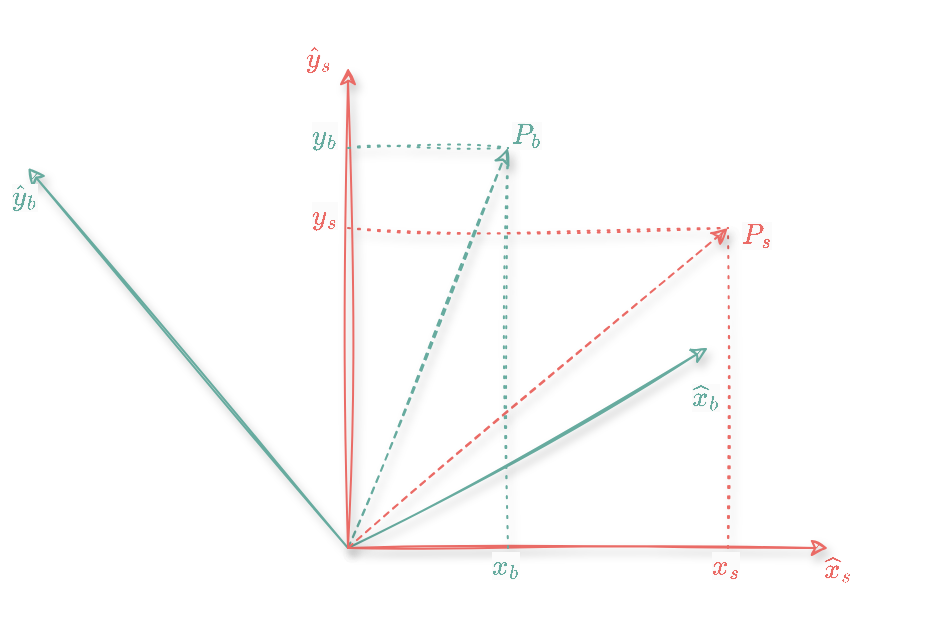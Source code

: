 <mxfile version="24.6.5" type="github" pages="4">
  <diagram name="坐标系的平面旋转" id="sqIEFOJiWXiW4yiuFP-f">
    <mxGraphModel dx="988" dy="546" grid="1" gridSize="10" guides="1" tooltips="1" connect="0" arrows="1" fold="1" page="1" pageScale="1" pageWidth="1169" pageHeight="827" math="1" shadow="0">
      <root>
        <mxCell id="0" />
        <mxCell id="1" parent="0" />
        <mxCell id="Cm8CeiGVVuB-AkB0QFSr-6" value="&lt;p&gt;`\hat{x}_{s}`&lt;br&gt;&lt;/p&gt;" style="text;html=1;align=center;verticalAlign=middle;resizable=0;points=[];autosize=1;strokeColor=none;fillColor=none;fontColor=#EA6B66;sketch=1;curveFitting=1;jiggle=2;shadow=1;" vertex="1" parent="1">
          <mxGeometry x="680" y="505" width="90" height="50" as="geometry" />
        </mxCell>
        <mxCell id="Cm8CeiGVVuB-AkB0QFSr-7" value="&lt;p&gt;`\hat{y}_{s}`&lt;/p&gt;" style="text;html=1;align=center;verticalAlign=middle;resizable=0;points=[];autosize=1;strokeColor=none;fillColor=none;fontColor=#EA6B66;sketch=1;curveFitting=1;jiggle=2;shadow=1;" vertex="1" parent="1">
          <mxGeometry x="420" y="250" width="90" height="50" as="geometry" />
        </mxCell>
        <mxCell id="Cm8CeiGVVuB-AkB0QFSr-36" value="" style="endArrow=none;dashed=1;html=1;dashPattern=1 4;strokeWidth=1;rounded=0;strokeColor=#EA6B66;sketch=1;curveFitting=1;jiggle=2;shadow=1;" edge="1" parent="1">
          <mxGeometry width="50" height="50" relative="1" as="geometry">
            <mxPoint x="670" y="520" as="sourcePoint" />
            <mxPoint x="670" y="360" as="targetPoint" />
          </mxGeometry>
        </mxCell>
        <mxCell id="Cm8CeiGVVuB-AkB0QFSr-37" value="" style="endArrow=none;dashed=1;html=1;dashPattern=1 4;strokeWidth=1;rounded=0;strokeColor=#EA6B66;sketch=1;curveFitting=1;jiggle=2;shadow=1;" edge="1" parent="1">
          <mxGeometry width="50" height="50" relative="1" as="geometry">
            <mxPoint x="480" y="360" as="sourcePoint" />
            <mxPoint x="670" y="360" as="targetPoint" />
          </mxGeometry>
        </mxCell>
        <mxCell id="Cm8CeiGVVuB-AkB0QFSr-28" value="" style="endArrow=classic;html=1;rounded=0;fillColor=#f8cecc;strokeColor=#67AB9F;strokeWidth=1;sketch=1;curveFitting=1;jiggle=2;shadow=1;" edge="1" parent="1">
          <mxGeometry width="50" height="50" relative="1" as="geometry">
            <mxPoint x="480" y="520" as="sourcePoint" />
            <mxPoint x="660" y="420" as="targetPoint" />
          </mxGeometry>
        </mxCell>
        <mxCell id="Cm8CeiGVVuB-AkB0QFSr-31" value="" style="endArrow=classic;html=1;rounded=0;fillColor=#f8cecc;strokeColor=#67AB9F;strokeWidth=1;sketch=1;curveFitting=1;jiggle=2;shadow=1;" edge="1" parent="1">
          <mxGeometry width="50" height="50" relative="1" as="geometry">
            <mxPoint x="480" y="520" as="sourcePoint" />
            <mxPoint x="320" y="330" as="targetPoint" />
          </mxGeometry>
        </mxCell>
        <mxCell id="Cm8CeiGVVuB-AkB0QFSr-33" value="" style="endArrow=classic;html=1;rounded=0;fillColor=#f8cecc;strokeColor=#67AB9F;strokeWidth=1;dashed=1;sketch=1;curveFitting=1;jiggle=2;shadow=1;" edge="1" parent="1">
          <mxGeometry width="50" height="50" relative="1" as="geometry">
            <mxPoint x="480" y="520" as="sourcePoint" />
            <mxPoint x="560" y="320" as="targetPoint" />
          </mxGeometry>
        </mxCell>
        <mxCell id="Cm8CeiGVVuB-AkB0QFSr-17" value="" style="endArrow=classic;html=1;rounded=0;fillColor=#fff2cc;strokeColor=#EA6B66;strokeWidth=1;sketch=1;curveFitting=1;jiggle=2;shadow=1;" edge="1" parent="1">
          <mxGeometry width="50" height="50" relative="1" as="geometry">
            <mxPoint x="480" y="520" as="sourcePoint" />
            <mxPoint x="480" y="280" as="targetPoint" />
          </mxGeometry>
        </mxCell>
        <mxCell id="Cm8CeiGVVuB-AkB0QFSr-18" value="" style="endArrow=classic;html=1;rounded=0;fillColor=#fff2cc;strokeColor=#EA6B66;sketch=1;curveFitting=1;jiggle=2;shadow=1;" edge="1" parent="1">
          <mxGeometry width="50" height="50" relative="1" as="geometry">
            <mxPoint x="480" y="520" as="sourcePoint" />
            <mxPoint x="720" y="520" as="targetPoint" />
          </mxGeometry>
        </mxCell>
        <mxCell id="Cm8CeiGVVuB-AkB0QFSr-32" value="" style="endArrow=classic;html=1;rounded=0;fillColor=#fff2cc;strokeColor=#EA6B66;dashed=1;strokeWidth=1;sketch=1;curveFitting=1;jiggle=2;shadow=1;" edge="1" parent="1">
          <mxGeometry width="50" height="50" relative="1" as="geometry">
            <mxPoint x="480" y="520" as="sourcePoint" />
            <mxPoint x="670" y="360" as="targetPoint" />
          </mxGeometry>
        </mxCell>
        <mxCell id="Cm8CeiGVVuB-AkB0QFSr-38" value="&lt;span style=&quot;font-family: Helvetica; font-size: 12px; font-style: normal; font-variant-ligatures: normal; font-variant-caps: normal; font-weight: 400; letter-spacing: normal; orphans: 2; text-align: center; text-indent: 0px; text-transform: none; widows: 2; word-spacing: 0px; -webkit-text-stroke-width: 0px; white-space: nowrap; background-color: rgb(251, 251, 251); text-decoration-thickness: initial; text-decoration-style: initial; text-decoration-color: initial; float: none; display: inline !important;&quot;&gt;`x_{s}`&lt;/span&gt;" style="text;whiteSpace=wrap;html=1;fontColor=#EA6B66;sketch=1;curveFitting=1;jiggle=2;shadow=1;" vertex="1" parent="1">
          <mxGeometry x="660" y="515" width="100" height="40" as="geometry" />
        </mxCell>
        <mxCell id="Cm8CeiGVVuB-AkB0QFSr-39" value="&lt;span style=&quot;font-family: Helvetica; font-size: 12px; font-style: normal; font-variant-ligatures: normal; font-variant-caps: normal; font-weight: 400; letter-spacing: normal; orphans: 2; text-align: center; text-indent: 0px; text-transform: none; widows: 2; word-spacing: 0px; -webkit-text-stroke-width: 0px; white-space: nowrap; background-color: rgb(251, 251, 251); text-decoration-thickness: initial; text-decoration-style: initial; text-decoration-color: initial; float: none; display: inline !important;&quot;&gt;`y_{s}`&lt;/span&gt;" style="text;whiteSpace=wrap;html=1;fontColor=#EA6B66;sketch=1;curveFitting=1;jiggle=2;shadow=1;" vertex="1" parent="1">
          <mxGeometry x="460" y="340" width="100" height="40" as="geometry" />
        </mxCell>
        <mxCell id="Cm8CeiGVVuB-AkB0QFSr-40" value="" style="endArrow=none;dashed=1;html=1;dashPattern=1 4;strokeWidth=1;rounded=0;strokeColor=#67AB9F;sketch=1;curveFitting=1;jiggle=2;shadow=1;" edge="1" parent="1">
          <mxGeometry width="50" height="50" relative="1" as="geometry">
            <mxPoint x="560" y="520" as="sourcePoint" />
            <mxPoint x="560" y="320" as="targetPoint" />
          </mxGeometry>
        </mxCell>
        <mxCell id="Cm8CeiGVVuB-AkB0QFSr-42" value="" style="endArrow=none;dashed=1;html=1;dashPattern=1 4;strokeWidth=1;rounded=0;strokeColor=#67AB9F;sketch=1;curveFitting=1;jiggle=2;shadow=1;" edge="1" parent="1">
          <mxGeometry width="50" height="50" relative="1" as="geometry">
            <mxPoint x="480" y="320" as="sourcePoint" />
            <mxPoint x="560" y="320" as="targetPoint" />
          </mxGeometry>
        </mxCell>
        <mxCell id="Cm8CeiGVVuB-AkB0QFSr-44" value="&lt;span style=&quot;font-family: Helvetica; font-size: 12px; font-style: normal; font-variant-ligatures: normal; font-variant-caps: normal; font-weight: 400; letter-spacing: normal; orphans: 2; text-align: center; text-indent: 0px; text-transform: none; widows: 2; word-spacing: 0px; -webkit-text-stroke-width: 0px; white-space: nowrap; background-color: rgb(251, 251, 251); text-decoration-thickness: initial; text-decoration-style: initial; text-decoration-color: initial; float: none; display: inline !important;&quot;&gt;`\hat{x}_{b}`&lt;/span&gt;" style="text;whiteSpace=wrap;html=1;fontColor=#67AB9F;sketch=1;curveFitting=1;jiggle=2;shadow=1;" vertex="1" parent="1">
          <mxGeometry x="650" y="430" width="100" height="40" as="geometry" />
        </mxCell>
        <mxCell id="Cm8CeiGVVuB-AkB0QFSr-45" value="&lt;span style=&quot;font-family: Helvetica; font-size: 12px; font-style: normal; font-variant-ligatures: normal; font-variant-caps: normal; font-weight: 400; letter-spacing: normal; orphans: 2; text-align: center; text-indent: 0px; text-transform: none; widows: 2; word-spacing: 0px; -webkit-text-stroke-width: 0px; white-space: nowrap; background-color: rgb(251, 251, 251); text-decoration-thickness: initial; text-decoration-style: initial; text-decoration-color: initial; float: none; display: inline !important;&quot;&gt;`\hat{y}_{b}`&lt;/span&gt;" style="text;whiteSpace=wrap;html=1;fontColor=#67AB9F;sketch=1;curveFitting=1;jiggle=2;shadow=1;" vertex="1" parent="1">
          <mxGeometry x="310" y="330" width="100" height="40" as="geometry" />
        </mxCell>
        <mxCell id="Cm8CeiGVVuB-AkB0QFSr-46" value="&lt;span style=&quot;font-family: Helvetica; font-size: 12px; font-style: normal; font-variant-ligatures: normal; font-variant-caps: normal; font-weight: 400; letter-spacing: normal; orphans: 2; text-align: center; text-indent: 0px; text-transform: none; widows: 2; word-spacing: 0px; -webkit-text-stroke-width: 0px; white-space: nowrap; background-color: rgb(251, 251, 251); text-decoration-thickness: initial; text-decoration-style: initial; text-decoration-color: initial; float: none; display: inline !important;&quot;&gt;`x_{b}`&lt;/span&gt;" style="text;whiteSpace=wrap;html=1;fontColor=#67AB9F;strokeWidth=1;sketch=1;curveFitting=1;jiggle=2;shadow=1;" vertex="1" parent="1">
          <mxGeometry x="550" y="515" width="100" height="40" as="geometry" />
        </mxCell>
        <mxCell id="Cm8CeiGVVuB-AkB0QFSr-47" value="&lt;span style=&quot;font-family: Helvetica; font-size: 12px; font-style: normal; font-variant-ligatures: normal; font-variant-caps: normal; font-weight: 400; letter-spacing: normal; orphans: 2; text-align: center; text-indent: 0px; text-transform: none; widows: 2; word-spacing: 0px; -webkit-text-stroke-width: 0px; white-space: nowrap; background-color: rgb(251, 251, 251); text-decoration-thickness: initial; text-decoration-style: initial; text-decoration-color: initial; float: none; display: inline !important;&quot;&gt;`y_{b}`&lt;/span&gt;" style="text;whiteSpace=wrap;html=1;fontColor=#67AB9F;sketch=1;curveFitting=1;jiggle=2;shadow=1;" vertex="1" parent="1">
          <mxGeometry x="460" y="300" width="100" height="40" as="geometry" />
        </mxCell>
        <mxCell id="Cm8CeiGVVuB-AkB0QFSr-49" value="&lt;span style=&quot;font-family: Helvetica; font-size: 12px; font-style: normal; font-variant-ligatures: normal; font-variant-caps: normal; font-weight: 400; letter-spacing: normal; orphans: 2; text-align: center; text-indent: 0px; text-transform: none; widows: 2; word-spacing: 0px; -webkit-text-stroke-width: 0px; white-space: nowrap; background-color: rgb(251, 251, 251); text-decoration-thickness: initial; text-decoration-style: initial; text-decoration-color: initial; float: none; display: inline !important;&quot;&gt;`P_{s}`&lt;/span&gt;" style="text;whiteSpace=wrap;html=1;fontColor=#EA6B66;sketch=1;curveFitting=1;jiggle=2;shadow=1;" vertex="1" parent="1">
          <mxGeometry x="675" y="350" width="50" height="40" as="geometry" />
        </mxCell>
        <mxCell id="Cm8CeiGVVuB-AkB0QFSr-50" value="&lt;span style=&quot;font-family: Helvetica; font-size: 12px; font-style: normal; font-variant-ligatures: normal; font-variant-caps: normal; font-weight: 400; letter-spacing: normal; orphans: 2; text-align: center; text-indent: 0px; text-transform: none; widows: 2; word-spacing: 0px; -webkit-text-stroke-width: 0px; white-space: nowrap; background-color: rgb(251, 251, 251); text-decoration-thickness: initial; text-decoration-style: initial; text-decoration-color: initial; float: none; display: inline !important;&quot;&gt;`P_{b}`&lt;/span&gt;" style="text;whiteSpace=wrap;html=1;fontColor=#67AB9F;sketch=1;curveFitting=1;jiggle=2;shadow=1;" vertex="1" parent="1">
          <mxGeometry x="560" y="300" width="50" height="40" as="geometry" />
        </mxCell>
      </root>
    </mxGraphModel>
  </diagram>
  <diagram id="JJiEr8lqC9aUbQUA5tRz" name="标准正交基与坐标">
    <mxGraphModel dx="988" dy="546" grid="1" gridSize="10" guides="1" tooltips="1" connect="1" arrows="1" fold="1" page="1" pageScale="1" pageWidth="1169" pageHeight="827" math="1" shadow="0">
      <root>
        <mxCell id="0" />
        <mxCell id="1" parent="0" />
        <mxCell id="TPSXdm6jdntzBL9BI1Y9-1" value="" style="endArrow=classic;html=1;rounded=0;fillColor=#fff2cc;strokeColor=#EA6B66;sketch=1;curveFitting=1;jiggle=2;shadow=1;" edge="1" parent="1">
          <mxGeometry width="50" height="50" relative="1" as="geometry">
            <mxPoint x="400" y="520" as="sourcePoint" />
            <mxPoint x="400" y="360" as="targetPoint" />
          </mxGeometry>
        </mxCell>
        <mxCell id="TPSXdm6jdntzBL9BI1Y9-2" value="" style="endArrow=none;html=1;rounded=0;fillColor=#fff2cc;strokeColor=#EA6B66;endFill=0;dashed=1;dashPattern=1 4;sketch=1;curveFitting=1;jiggle=2;shadow=1;" edge="1" parent="1">
          <mxGeometry width="50" height="50" relative="1" as="geometry">
            <mxPoint x="400" y="360" as="sourcePoint" />
            <mxPoint x="640" y="360" as="targetPoint" />
          </mxGeometry>
        </mxCell>
        <mxCell id="TPSXdm6jdntzBL9BI1Y9-4" value="" style="endArrow=classic;html=1;rounded=0;fillColor=#fff2cc;strokeColor=#EA6B66;sketch=1;curveFitting=1;jiggle=2;shadow=1;" edge="1" parent="1">
          <mxGeometry width="50" height="50" relative="1" as="geometry">
            <mxPoint x="400" y="520" as="sourcePoint" />
            <mxPoint x="640" y="520" as="targetPoint" />
          </mxGeometry>
        </mxCell>
        <mxCell id="TPSXdm6jdntzBL9BI1Y9-5" value="" style="endArrow=none;html=1;rounded=0;fillColor=#fff2cc;strokeColor=#EA6B66;endFill=0;dashed=1;dashPattern=1 4;sketch=1;curveFitting=1;jiggle=2;shadow=1;" edge="1" parent="1">
          <mxGeometry width="50" height="50" relative="1" as="geometry">
            <mxPoint x="640" y="520" as="sourcePoint" />
            <mxPoint x="640" y="360" as="targetPoint" />
          </mxGeometry>
        </mxCell>
        <mxCell id="MsP4xhaHlzRTQ94NJKfY-1" value="" style="endArrow=classic;html=1;rounded=0;fillColor=#fff2cc;strokeColor=#67AB9F;sketch=1;curveFitting=1;jiggle=2;shadow=1;" edge="1" parent="1">
          <mxGeometry width="50" height="50" relative="1" as="geometry">
            <mxPoint x="400" y="520" as="sourcePoint" />
            <mxPoint x="480" y="520" as="targetPoint" />
          </mxGeometry>
        </mxCell>
        <mxCell id="MsP4xhaHlzRTQ94NJKfY-2" value="" style="endArrow=classic;html=1;rounded=0;fillColor=#fff2cc;strokeColor=#67AB9F;sketch=1;curveFitting=1;jiggle=2;shadow=1;" edge="1" parent="1">
          <mxGeometry width="50" height="50" relative="1" as="geometry">
            <mxPoint x="400" y="520" as="sourcePoint" />
            <mxPoint x="400" y="440" as="targetPoint" />
          </mxGeometry>
        </mxCell>
        <mxCell id="vSoWWcszMh6eUsCSm9JU-1" value="&lt;span style=&quot;font-family: Helvetica; font-size: 12px; font-style: normal; font-variant-ligatures: normal; font-variant-caps: normal; font-weight: 400; letter-spacing: normal; orphans: 2; text-align: center; text-indent: 0px; text-transform: none; widows: 2; word-spacing: 0px; -webkit-text-stroke-width: 0px; white-space: nowrap; background-color: rgb(251, 251, 251); text-decoration-thickness: initial; text-decoration-style: initial; text-decoration-color: initial; float: none; display: inline !important;&quot;&gt;&lt;font color=&quot;#67ab9f&quot;&gt;`\hat{w}_{1}`&lt;/font&gt;&lt;/span&gt;" style="text;whiteSpace=wrap;html=1;fontColor=#EA6B66;sketch=1;curveFitting=1;jiggle=2;shadow=1;" vertex="1" parent="1">
          <mxGeometry x="470" y="530" width="100" height="40" as="geometry" />
        </mxCell>
        <mxCell id="vSoWWcszMh6eUsCSm9JU-3" value="&lt;span style=&quot;font-family: Helvetica; font-size: 12px; font-style: normal; font-variant-ligatures: normal; font-variant-caps: normal; font-weight: 400; letter-spacing: normal; orphans: 2; text-align: center; text-indent: 0px; text-transform: none; widows: 2; word-spacing: 0px; -webkit-text-stroke-width: 0px; white-space: nowrap; background-color: rgb(251, 251, 251); text-decoration-thickness: initial; text-decoration-style: initial; text-decoration-color: initial; float: none; display: inline !important;&quot;&gt;&lt;font color=&quot;#67ab9f&quot;&gt;`\hat{w}_{2}`&lt;/font&gt;&lt;/span&gt;" style="text;whiteSpace=wrap;html=1;fontColor=#EA6B66;sketch=1;curveFitting=1;jiggle=2;shadow=1;" vertex="1" parent="1">
          <mxGeometry x="370" y="430" width="100" height="40" as="geometry" />
        </mxCell>
        <mxCell id="vSoWWcszMh6eUsCSm9JU-4" value="&lt;span style=&quot;font-family: Helvetica; font-size: 12px; font-style: normal; font-variant-ligatures: normal; font-variant-caps: normal; font-weight: 400; letter-spacing: normal; orphans: 2; text-align: center; text-indent: 0px; text-transform: none; widows: 2; word-spacing: 0px; -webkit-text-stroke-width: 0px; white-space: nowrap; background-color: rgb(251, 251, 251); text-decoration-thickness: initial; text-decoration-style: initial; text-decoration-color: initial; float: none; display: inline !important;&quot;&gt;&lt;font color=&quot;#67ab9f&quot;&gt;`b \hat{w}_{2}`&lt;/font&gt;&lt;/span&gt;" style="text;whiteSpace=wrap;html=1;fontColor=#EA6B66;sketch=1;curveFitting=1;jiggle=2;shadow=1;" vertex="1" parent="1">
          <mxGeometry x="370" y="360" width="100" height="40" as="geometry" />
        </mxCell>
        <mxCell id="vSoWWcszMh6eUsCSm9JU-5" value="&lt;span style=&quot;font-family: Helvetica; font-size: 12px; font-style: normal; font-variant-ligatures: normal; font-variant-caps: normal; font-weight: 400; letter-spacing: normal; orphans: 2; text-align: center; text-indent: 0px; text-transform: none; widows: 2; word-spacing: 0px; -webkit-text-stroke-width: 0px; white-space: nowrap; background-color: rgb(251, 251, 251); text-decoration-thickness: initial; text-decoration-style: initial; text-decoration-color: initial; float: none; display: inline !important;&quot;&gt;&lt;font color=&quot;#67ab9f&quot;&gt;`a\hat{w}_{1}`&lt;/font&gt;&lt;/span&gt;" style="text;whiteSpace=wrap;html=1;fontColor=#EA6B66;sketch=1;curveFitting=1;jiggle=2;shadow=1;" vertex="1" parent="1">
          <mxGeometry x="620" y="530" width="100" height="40" as="geometry" />
        </mxCell>
        <mxCell id="vSoWWcszMh6eUsCSm9JU-6" value="" style="endArrow=classic;html=1;rounded=0;strokeColor=#EA6B66;endFill=1;sketch=1;curveFitting=1;jiggle=2;shadow=1;" edge="1" parent="1">
          <mxGeometry width="50" height="50" relative="1" as="geometry">
            <mxPoint x="400" y="520" as="sourcePoint" />
            <mxPoint x="640" y="360" as="targetPoint" />
          </mxGeometry>
        </mxCell>
        <mxCell id="vSoWWcszMh6eUsCSm9JU-7" value="`v`" style="text;html=1;align=center;verticalAlign=middle;resizable=0;points=[];autosize=1;strokeColor=none;fillColor=none;fontColor=#EA6B66;sketch=1;curveFitting=1;jiggle=2;shadow=1;" vertex="1" parent="1">
          <mxGeometry x="630" y="340" width="40" height="30" as="geometry" />
        </mxCell>
      </root>
    </mxGraphModel>
  </diagram>
  <diagram id="Kxo3NNzm3kMfL6wcpLet" name="右手系旋转正方向">
    <mxGraphModel dx="1430" dy="790" grid="1" gridSize="10" guides="1" tooltips="1" connect="1" arrows="1" fold="1" page="1" pageScale="1" pageWidth="1169" pageHeight="827" math="1" shadow="0">
      <root>
        <mxCell id="0" />
        <mxCell id="1" parent="0" />
        <mxCell id="7h5r-9HGRMMNlEQ1xLdp-13" value="" style="endArrow=classic;html=1;rounded=0;strokeColor=#9AC7BF;sketch=1;curveFitting=1;jiggle=2;shadow=1;" edge="1" parent="1">
          <mxGeometry width="50" height="50" relative="1" as="geometry">
            <mxPoint x="280" y="640" as="sourcePoint" />
            <mxPoint x="170" y="753" as="targetPoint" />
          </mxGeometry>
        </mxCell>
        <mxCell id="7h5r-9HGRMMNlEQ1xLdp-1" value="" style="endArrow=classic;html=1;rounded=0;strokeColor=#9AC7BF;sketch=1;curveFitting=1;jiggle=2;shadow=1;" edge="1" parent="1">
          <mxGeometry width="50" height="50" relative="1" as="geometry">
            <mxPoint x="280" y="640" as="sourcePoint" />
            <mxPoint x="440" y="640" as="targetPoint" />
          </mxGeometry>
        </mxCell>
        <mxCell id="7h5r-9HGRMMNlEQ1xLdp-2" value="" style="endArrow=classic;html=1;rounded=0;strokeColor=#9AC7BF;sketch=1;curveFitting=1;jiggle=2;shadow=1;" edge="1" parent="1">
          <mxGeometry width="50" height="50" relative="1" as="geometry">
            <mxPoint x="280" y="640" as="sourcePoint" />
            <mxPoint x="280" y="480" as="targetPoint" />
          </mxGeometry>
        </mxCell>
        <mxCell id="tRYRSklBxCU8qzix2F3s-1" value="&lt;div style=&quot;text-align: center;&quot;&gt;&lt;span style=&quot;background-color: initial; text-wrap: nowrap;&quot;&gt;&lt;font&gt;`O`&lt;/font&gt;&lt;/span&gt;&lt;/div&gt;" style="text;whiteSpace=wrap;html=1;fontColor=#9AC7BF;sketch=1;curveFitting=1;jiggle=2;shadow=1;" vertex="1" parent="1">
          <mxGeometry x="280" y="640" width="100" height="40" as="geometry" />
        </mxCell>
        <mxCell id="tRYRSklBxCU8qzix2F3s-2" value="&lt;div style=&quot;text-align: center;&quot;&gt;&lt;span style=&quot;background-color: initial; text-wrap: nowrap;&quot;&gt;&lt;font&gt;`y`&lt;/font&gt;&lt;/span&gt;&lt;/div&gt;" style="text;whiteSpace=wrap;html=1;fontColor=#9AC7BF;sketch=1;curveFitting=1;jiggle=2;shadow=1;" vertex="1" parent="1">
          <mxGeometry x="420" y="640" width="100" height="40" as="geometry" />
        </mxCell>
        <mxCell id="tRYRSklBxCU8qzix2F3s-3" value="&lt;div style=&quot;text-align: center;&quot;&gt;&lt;span style=&quot;background-color: initial; text-wrap: nowrap;&quot;&gt;&lt;font&gt;`z`&lt;/font&gt;&lt;/span&gt;&lt;/div&gt;" style="text;whiteSpace=wrap;html=1;fontColor=#9AC7BF;sketch=1;curveFitting=1;jiggle=2;shadow=1;" vertex="1" parent="1">
          <mxGeometry x="260" y="470" width="100" height="40" as="geometry" />
        </mxCell>
        <mxCell id="tRYRSklBxCU8qzix2F3s-4" value="&lt;div style=&quot;text-align: center;&quot;&gt;&lt;span style=&quot;background-color: initial; text-wrap: nowrap;&quot;&gt;&lt;font&gt;`x`&lt;/font&gt;&lt;/span&gt;&lt;/div&gt;" style="text;whiteSpace=wrap;html=1;fontColor=#9AC7BF;sketch=1;curveFitting=1;jiggle=2;shadow=1;" vertex="1" parent="1">
          <mxGeometry x="180" y="740" width="100" height="40" as="geometry" />
        </mxCell>
        <mxCell id="tRYRSklBxCU8qzix2F3s-9" value="" style="endArrow=open;html=1;rounded=0;endFill=0;strokeColor=#EA6B66;sketch=1;curveFitting=1;jiggle=2;shadow=1;edgeStyle=orthogonalEdgeStyle;curved=1;" edge="1" parent="1">
          <mxGeometry width="50" height="50" relative="1" as="geometry">
            <mxPoint x="400" y="620" as="sourcePoint" />
            <mxPoint x="400" y="660" as="targetPoint" />
            <Array as="points">
              <mxPoint x="390" y="620" />
              <mxPoint x="390" y="660" />
            </Array>
          </mxGeometry>
        </mxCell>
        <mxCell id="NHZBvJtEFTlEoSyQOniA-3" value="" style="endArrow=open;html=1;rounded=0;endFill=0;strokeColor=#EA6B66;sketch=1;curveFitting=1;jiggle=2;shadow=1;edgeStyle=orthogonalEdgeStyle;curved=1;" edge="1" parent="1">
          <mxGeometry width="50" height="50" relative="1" as="geometry">
            <mxPoint x="260" y="540" as="sourcePoint" />
            <mxPoint x="300" y="540" as="targetPoint" />
            <Array as="points">
              <mxPoint x="260" y="550" />
              <mxPoint x="300" y="550" />
            </Array>
          </mxGeometry>
        </mxCell>
        <mxCell id="NHZBvJtEFTlEoSyQOniA-5" value="" style="endArrow=open;html=1;rounded=0;endFill=0;strokeColor=#EA6B66;sketch=1;curveFitting=1;jiggle=2;shadow=1;edgeStyle=orthogonalEdgeStyle;curved=1;" edge="1" parent="1">
          <mxGeometry width="50" height="50" relative="1" as="geometry">
            <mxPoint x="250" y="700" as="sourcePoint" />
            <mxPoint x="210" y="700" as="targetPoint" />
            <Array as="points">
              <mxPoint x="250" y="690" />
              <mxPoint x="210" y="690" />
            </Array>
          </mxGeometry>
        </mxCell>
      </root>
    </mxGraphModel>
  </diagram>
  <diagram id="pQaXoUxr9_vQ41f_9xGO" name="关于x轴旋转">
    <mxGraphModel dx="1185" dy="655" grid="1" gridSize="10" guides="1" tooltips="1" connect="1" arrows="1" fold="1" page="1" pageScale="1" pageWidth="1169" pageHeight="827" math="1" shadow="0">
      <root>
        <mxCell id="0" />
        <mxCell id="1" parent="0" />
        <mxCell id="LC-CvedxLoRLiie4rYOH-5" value="" style="endArrow=classic;html=1;rounded=0;fillColor=#f8cecc;strokeColor=#67AB9F;strokeWidth=1;sketch=1;curveFitting=1;jiggle=2;shadow=1;" edge="1" parent="1">
          <mxGeometry width="50" height="50" relative="1" as="geometry">
            <mxPoint x="480" y="520" as="sourcePoint" />
            <mxPoint x="660" y="420" as="targetPoint" />
          </mxGeometry>
        </mxCell>
        <mxCell id="LC-CvedxLoRLiie4rYOH-6" value="" style="endArrow=classic;html=1;rounded=0;fillColor=#f8cecc;strokeColor=#67AB9F;strokeWidth=1;sketch=1;curveFitting=1;jiggle=2;shadow=1;" edge="1" parent="1">
          <mxGeometry width="50" height="50" relative="1" as="geometry">
            <mxPoint x="480" y="520" as="sourcePoint" />
            <mxPoint x="320" y="330" as="targetPoint" />
          </mxGeometry>
        </mxCell>
        <mxCell id="LC-CvedxLoRLiie4rYOH-8" value="" style="endArrow=classic;html=1;rounded=0;fillColor=#fff2cc;strokeColor=#EA6B66;strokeWidth=1;sketch=1;curveFitting=1;jiggle=2;shadow=1;" edge="1" parent="1">
          <mxGeometry width="50" height="50" relative="1" as="geometry">
            <mxPoint x="480" y="520" as="sourcePoint" />
            <mxPoint x="480" y="280" as="targetPoint" />
          </mxGeometry>
        </mxCell>
        <mxCell id="LC-CvedxLoRLiie4rYOH-9" value="" style="endArrow=classic;html=1;rounded=0;fillColor=#fff2cc;strokeColor=#EA6B66;sketch=1;curveFitting=1;jiggle=2;shadow=1;" edge="1" parent="1">
          <mxGeometry width="50" height="50" relative="1" as="geometry">
            <mxPoint x="280" y="520" as="sourcePoint" />
            <mxPoint x="720" y="520" as="targetPoint" />
          </mxGeometry>
        </mxCell>
        <mxCell id="LC-CvedxLoRLiie4rYOH-14" value="" style="endArrow=none;dashed=1;html=1;dashPattern=1 4;strokeWidth=1;rounded=0;strokeColor=#67AB9F;sketch=1;curveFitting=1;jiggle=2;shadow=1;" edge="1" parent="1">
          <mxGeometry width="50" height="50" relative="1" as="geometry">
            <mxPoint x="480" y="420" as="sourcePoint" />
            <mxPoint x="660" y="420" as="targetPoint" />
          </mxGeometry>
        </mxCell>
        <mxCell id="LC-CvedxLoRLiie4rYOH-21" value="" style="endArrow=none;dashed=1;html=1;dashPattern=1 4;strokeWidth=1;rounded=0;strokeColor=#67AB9F;sketch=1;curveFitting=1;jiggle=2;shadow=1;" edge="1" parent="1">
          <mxGeometry width="50" height="50" relative="1" as="geometry">
            <mxPoint x="320" y="330" as="sourcePoint" />
            <mxPoint x="480" y="330" as="targetPoint" />
          </mxGeometry>
        </mxCell>
        <mxCell id="LC-CvedxLoRLiie4rYOH-22" value="" style="endArrow=none;dashed=1;html=1;dashPattern=1 4;strokeWidth=1;rounded=0;strokeColor=#67AB9F;sketch=1;curveFitting=1;jiggle=2;shadow=1;" edge="1" parent="1">
          <mxGeometry width="50" height="50" relative="1" as="geometry">
            <mxPoint x="660" y="420" as="sourcePoint" />
            <mxPoint x="660" y="520" as="targetPoint" />
          </mxGeometry>
        </mxCell>
        <mxCell id="LC-CvedxLoRLiie4rYOH-23" value="" style="endArrow=none;dashed=1;html=1;dashPattern=1 4;strokeWidth=1;rounded=0;strokeColor=#67AB9F;sketch=1;curveFitting=1;jiggle=2;shadow=1;" edge="1" parent="1">
          <mxGeometry width="50" height="50" relative="1" as="geometry">
            <mxPoint x="320" y="340" as="sourcePoint" />
            <mxPoint x="320" y="520" as="targetPoint" />
          </mxGeometry>
        </mxCell>
        <mxCell id="LC-CvedxLoRLiie4rYOH-24" value="`\hat{x},\hat{x}^{&#39;}`" style="text;html=1;align=left;verticalAlign=middle;resizable=0;points=[];autosize=1;strokeColor=none;fillColor=none;sketch=1;curveFitting=1;jiggle=2;shadow=1;" vertex="1" parent="1">
          <mxGeometry x="470" y="520" width="120" height="30" as="geometry" />
        </mxCell>
        <mxCell id="LC-CvedxLoRLiie4rYOH-25" value="`\hat{y}`" style="text;html=1;align=center;verticalAlign=middle;resizable=0;points=[];autosize=1;strokeColor=none;fillColor=none;" vertex="1" parent="1">
          <mxGeometry x="680" y="520" width="70" height="30" as="geometry" />
        </mxCell>
        <mxCell id="LC-CvedxLoRLiie4rYOH-26" value="`\hat{y}^{&#39;}`" style="text;html=1;align=center;verticalAlign=middle;resizable=0;points=[];autosize=1;strokeColor=none;fillColor=none;" vertex="1" parent="1">
          <mxGeometry x="630" y="399" width="80" height="30" as="geometry" />
        </mxCell>
        <mxCell id="LC-CvedxLoRLiie4rYOH-27" value="`\hat{z}`" style="text;html=1;align=center;verticalAlign=middle;resizable=0;points=[];autosize=1;strokeColor=none;fillColor=none;" vertex="1" parent="1">
          <mxGeometry x="450" y="260" width="70" height="30" as="geometry" />
        </mxCell>
        <mxCell id="LC-CvedxLoRLiie4rYOH-28" value="`\hat{z}^{&#39;}`" style="text;html=1;align=center;verticalAlign=middle;resizable=0;points=[];autosize=1;strokeColor=none;fillColor=none;" vertex="1" parent="1">
          <mxGeometry x="280" y="300" width="80" height="30" as="geometry" />
        </mxCell>
        <mxCell id="LC-CvedxLoRLiie4rYOH-29" value="`\theta`" style="text;html=1;align=center;verticalAlign=middle;resizable=0;points=[];autosize=1;strokeColor=none;fillColor=none;" vertex="1" parent="1">
          <mxGeometry x="540" y="490" width="60" height="30" as="geometry" />
        </mxCell>
        <mxCell id="LC-CvedxLoRLiie4rYOH-30" value="" style="endArrow=classic;html=1;rounded=0;edgeStyle=orthogonalEdgeStyle;curved=1;strokeColor=#97D077;" edge="1" parent="1">
          <mxGeometry width="50" height="50" relative="1" as="geometry">
            <mxPoint x="550" y="520" as="sourcePoint" />
            <mxPoint x="540" y="490" as="targetPoint" />
            <Array as="points">
              <mxPoint x="560" y="490" />
            </Array>
          </mxGeometry>
        </mxCell>
        <mxCell id="LC-CvedxLoRLiie4rYOH-31" value="" style="endArrow=classic;html=1;rounded=0;edgeStyle=orthogonalEdgeStyle;curved=1;strokeColor=#97D077;" edge="1" parent="1">
          <mxGeometry width="50" height="50" relative="1" as="geometry">
            <mxPoint x="480" y="460" as="sourcePoint" />
            <mxPoint x="440" y="470" as="targetPoint" />
            <Array as="points">
              <mxPoint x="480" y="450" />
              <mxPoint x="440" y="450" />
            </Array>
          </mxGeometry>
        </mxCell>
        <mxCell id="LC-CvedxLoRLiie4rYOH-32" value="`\theta`" style="text;html=1;align=center;verticalAlign=middle;resizable=0;points=[];autosize=1;strokeColor=none;fillColor=none;" vertex="1" parent="1">
          <mxGeometry x="430" y="450" width="60" height="30" as="geometry" />
        </mxCell>
      </root>
    </mxGraphModel>
  </diagram>
</mxfile>
